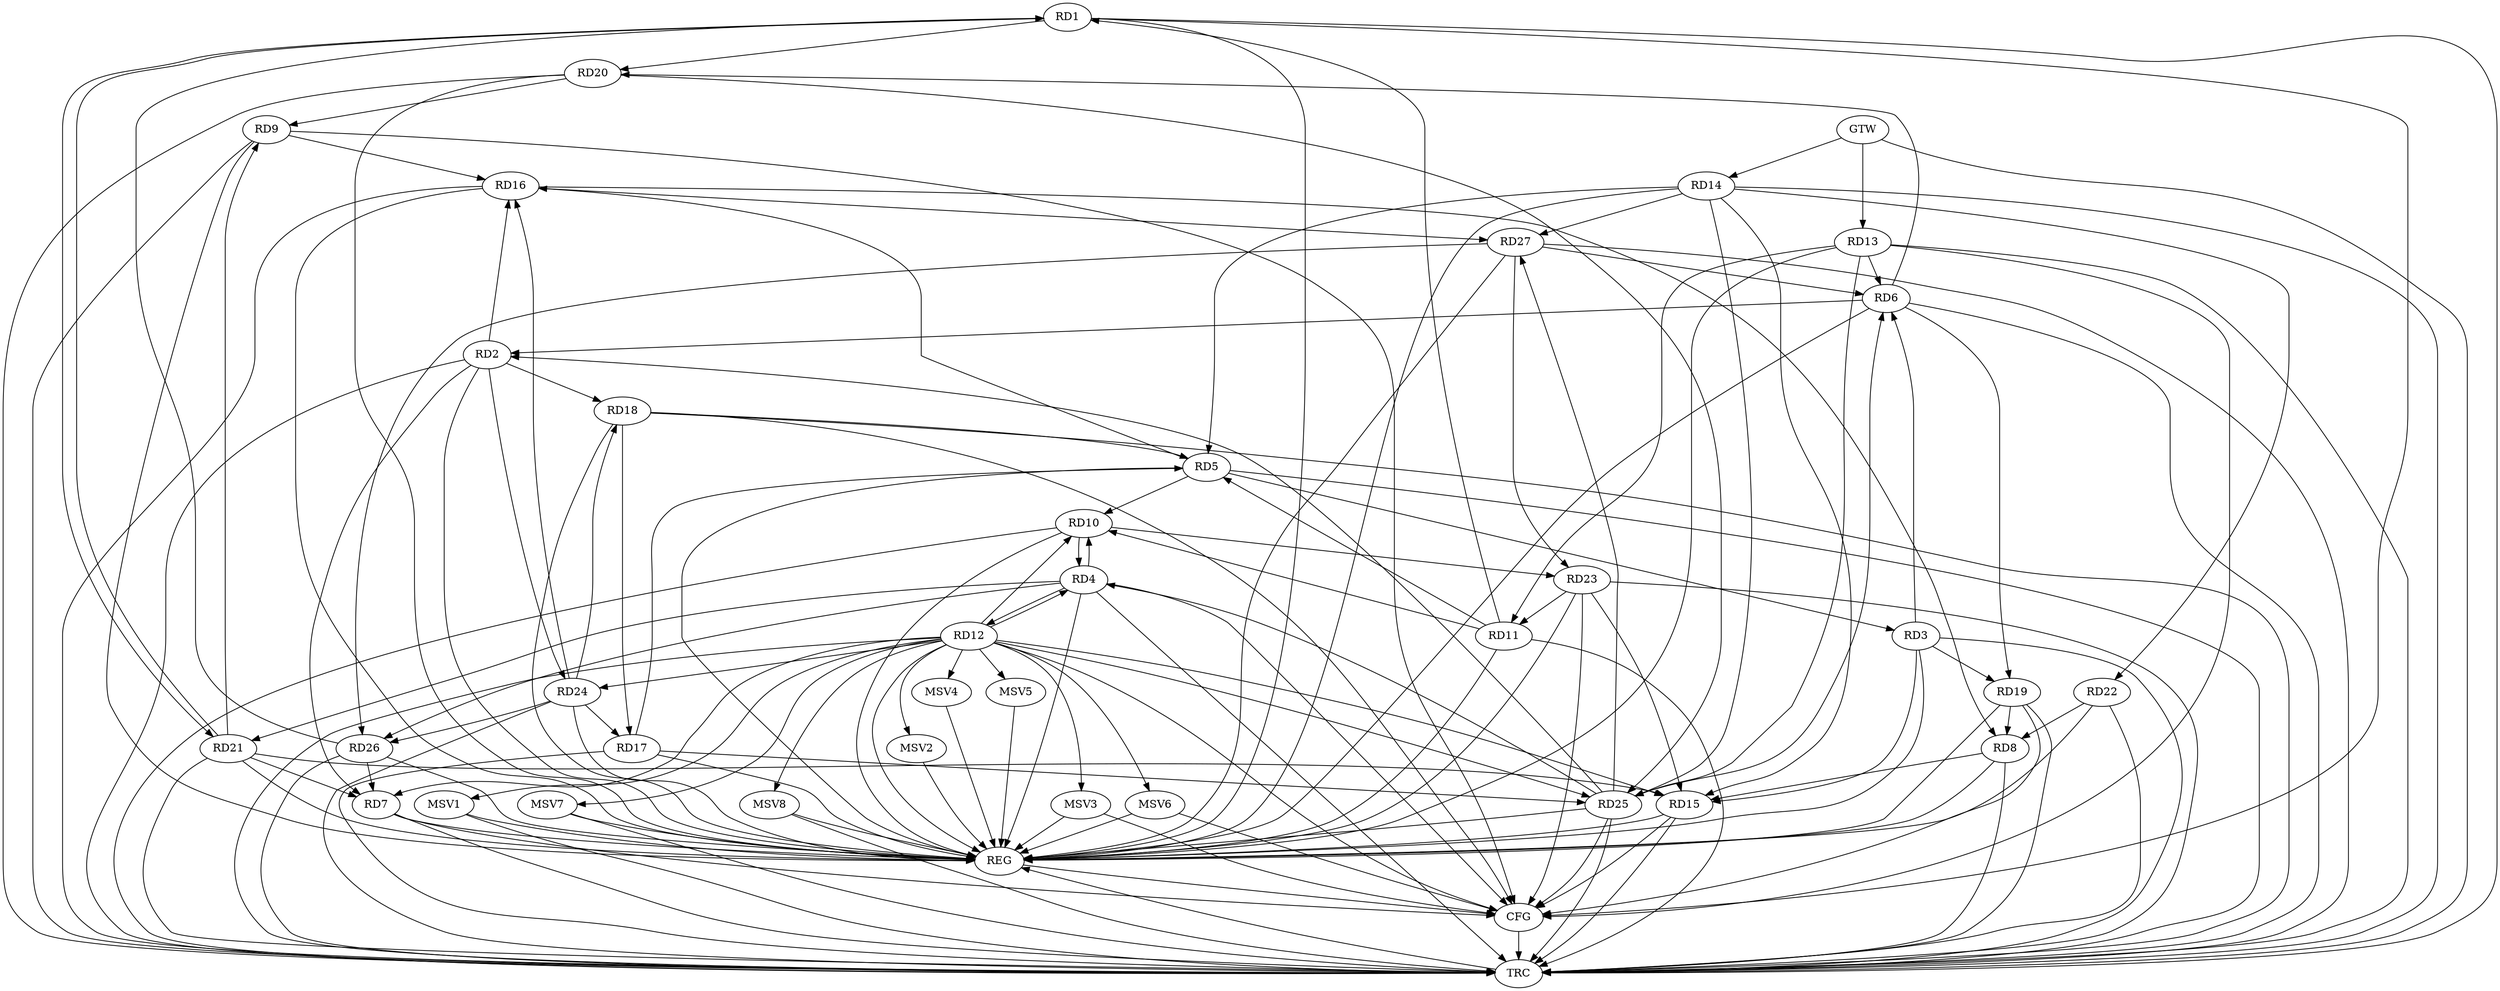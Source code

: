 strict digraph G {
  RD1 [ label="RD1" ];
  RD2 [ label="RD2" ];
  RD3 [ label="RD3" ];
  RD4 [ label="RD4" ];
  RD5 [ label="RD5" ];
  RD6 [ label="RD6" ];
  RD7 [ label="RD7" ];
  RD8 [ label="RD8" ];
  RD9 [ label="RD9" ];
  RD10 [ label="RD10" ];
  RD11 [ label="RD11" ];
  RD12 [ label="RD12" ];
  RD13 [ label="RD13" ];
  RD14 [ label="RD14" ];
  RD15 [ label="RD15" ];
  RD16 [ label="RD16" ];
  RD17 [ label="RD17" ];
  RD18 [ label="RD18" ];
  RD19 [ label="RD19" ];
  RD20 [ label="RD20" ];
  RD21 [ label="RD21" ];
  RD22 [ label="RD22" ];
  RD23 [ label="RD23" ];
  RD24 [ label="RD24" ];
  RD25 [ label="RD25" ];
  RD26 [ label="RD26" ];
  RD27 [ label="RD27" ];
  GTW [ label="GTW" ];
  REG [ label="REG" ];
  CFG [ label="CFG" ];
  TRC [ label="TRC" ];
  MSV1 [ label="MSV1" ];
  MSV2 [ label="MSV2" ];
  MSV3 [ label="MSV3" ];
  MSV4 [ label="MSV4" ];
  MSV5 [ label="MSV5" ];
  MSV6 [ label="MSV6" ];
  MSV7 [ label="MSV7" ];
  MSV8 [ label="MSV8" ];
  RD11 -> RD1;
  RD1 -> RD20;
  RD1 -> RD21;
  RD21 -> RD1;
  RD26 -> RD1;
  RD6 -> RD2;
  RD2 -> RD7;
  RD2 -> RD16;
  RD2 -> RD18;
  RD2 -> RD24;
  RD25 -> RD2;
  RD5 -> RD3;
  RD3 -> RD6;
  RD3 -> RD15;
  RD3 -> RD19;
  RD4 -> RD10;
  RD10 -> RD4;
  RD4 -> RD12;
  RD12 -> RD4;
  RD4 -> RD21;
  RD25 -> RD4;
  RD4 -> RD26;
  RD5 -> RD10;
  RD11 -> RD5;
  RD14 -> RD5;
  RD5 -> RD16;
  RD17 -> RD5;
  RD18 -> RD5;
  RD13 -> RD6;
  RD6 -> RD19;
  RD6 -> RD20;
  RD25 -> RD6;
  RD27 -> RD6;
  RD12 -> RD7;
  RD21 -> RD7;
  RD26 -> RD7;
  RD8 -> RD15;
  RD16 -> RD8;
  RD19 -> RD8;
  RD22 -> RD8;
  RD9 -> RD16;
  RD20 -> RD9;
  RD21 -> RD9;
  RD11 -> RD10;
  RD12 -> RD10;
  RD10 -> RD23;
  RD13 -> RD11;
  RD23 -> RD11;
  RD12 -> RD15;
  RD12 -> RD24;
  RD12 -> RD25;
  RD13 -> RD25;
  RD14 -> RD15;
  RD14 -> RD22;
  RD14 -> RD25;
  RD14 -> RD27;
  RD21 -> RD15;
  RD23 -> RD15;
  RD24 -> RD16;
  RD16 -> RD27;
  RD18 -> RD17;
  RD24 -> RD17;
  RD17 -> RD25;
  RD24 -> RD18;
  RD20 -> RD25;
  RD27 -> RD23;
  RD24 -> RD26;
  RD25 -> RD27;
  RD27 -> RD26;
  GTW -> RD13;
  GTW -> RD14;
  RD1 -> REG;
  RD2 -> REG;
  RD3 -> REG;
  RD4 -> REG;
  RD5 -> REG;
  RD6 -> REG;
  RD7 -> REG;
  RD8 -> REG;
  RD9 -> REG;
  RD10 -> REG;
  RD11 -> REG;
  RD12 -> REG;
  RD13 -> REG;
  RD14 -> REG;
  RD15 -> REG;
  RD16 -> REG;
  RD17 -> REG;
  RD18 -> REG;
  RD19 -> REG;
  RD20 -> REG;
  RD21 -> REG;
  RD22 -> REG;
  RD23 -> REG;
  RD24 -> REG;
  RD25 -> REG;
  RD26 -> REG;
  RD27 -> REG;
  RD19 -> CFG;
  RD23 -> CFG;
  RD7 -> CFG;
  RD4 -> CFG;
  RD1 -> CFG;
  RD15 -> CFG;
  RD13 -> CFG;
  RD18 -> CFG;
  RD9 -> CFG;
  RD12 -> CFG;
  RD25 -> CFG;
  REG -> CFG;
  RD1 -> TRC;
  RD2 -> TRC;
  RD3 -> TRC;
  RD4 -> TRC;
  RD5 -> TRC;
  RD6 -> TRC;
  RD7 -> TRC;
  RD8 -> TRC;
  RD9 -> TRC;
  RD10 -> TRC;
  RD11 -> TRC;
  RD12 -> TRC;
  RD13 -> TRC;
  RD14 -> TRC;
  RD15 -> TRC;
  RD16 -> TRC;
  RD17 -> TRC;
  RD18 -> TRC;
  RD19 -> TRC;
  RD20 -> TRC;
  RD21 -> TRC;
  RD22 -> TRC;
  RD23 -> TRC;
  RD24 -> TRC;
  RD25 -> TRC;
  RD26 -> TRC;
  RD27 -> TRC;
  GTW -> TRC;
  CFG -> TRC;
  TRC -> REG;
  RD12 -> MSV1;
  RD12 -> MSV2;
  MSV1 -> REG;
  MSV1 -> TRC;
  MSV2 -> REG;
  RD12 -> MSV3;
  RD12 -> MSV4;
  MSV3 -> REG;
  MSV3 -> CFG;
  MSV4 -> REG;
  RD12 -> MSV5;
  RD12 -> MSV6;
  MSV5 -> REG;
  MSV6 -> REG;
  MSV6 -> CFG;
  RD12 -> MSV7;
  MSV7 -> REG;
  MSV7 -> TRC;
  RD12 -> MSV8;
  MSV8 -> REG;
  MSV8 -> TRC;
}
